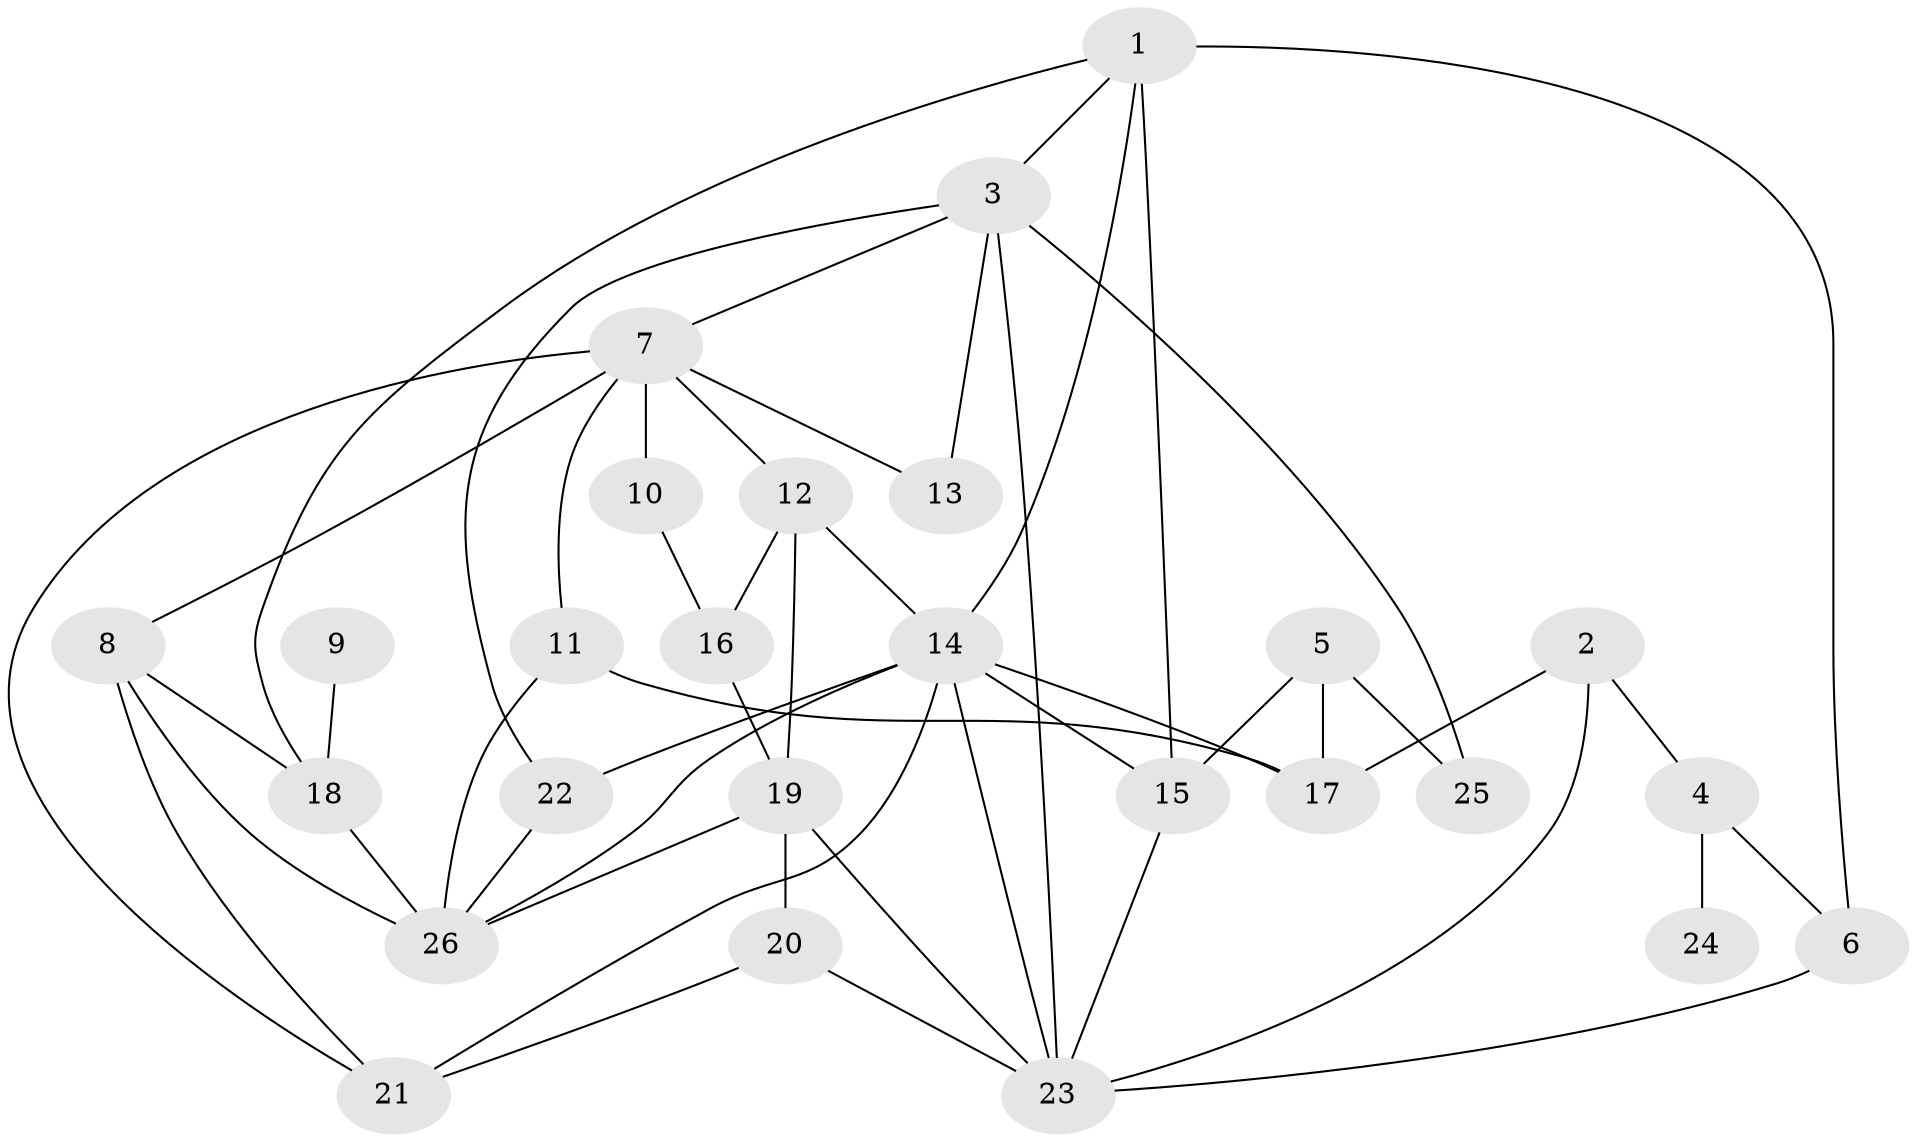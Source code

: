 // original degree distribution, {8: 0.015625, 5: 0.109375, 3: 0.28125, 4: 0.15625, 6: 0.015625, 1: 0.234375, 2: 0.1875}
// Generated by graph-tools (version 1.1) at 2025/36/03/04/25 23:36:13]
// undirected, 26 vertices, 50 edges
graph export_dot {
  node [color=gray90,style=filled];
  1;
  2;
  3;
  4;
  5;
  6;
  7;
  8;
  9;
  10;
  11;
  12;
  13;
  14;
  15;
  16;
  17;
  18;
  19;
  20;
  21;
  22;
  23;
  24;
  25;
  26;
  1 -- 3 [weight=1.0];
  1 -- 6 [weight=1.0];
  1 -- 14 [weight=1.0];
  1 -- 15 [weight=1.0];
  1 -- 18 [weight=1.0];
  2 -- 4 [weight=1.0];
  2 -- 17 [weight=1.0];
  2 -- 23 [weight=1.0];
  3 -- 7 [weight=1.0];
  3 -- 13 [weight=1.0];
  3 -- 22 [weight=1.0];
  3 -- 23 [weight=1.0];
  3 -- 25 [weight=1.0];
  4 -- 6 [weight=1.0];
  4 -- 24 [weight=1.0];
  5 -- 15 [weight=1.0];
  5 -- 17 [weight=1.0];
  5 -- 25 [weight=1.0];
  6 -- 23 [weight=1.0];
  7 -- 8 [weight=1.0];
  7 -- 10 [weight=1.0];
  7 -- 11 [weight=1.0];
  7 -- 12 [weight=1.0];
  7 -- 13 [weight=1.0];
  7 -- 21 [weight=1.0];
  8 -- 18 [weight=1.0];
  8 -- 21 [weight=1.0];
  8 -- 26 [weight=1.0];
  9 -- 18 [weight=1.0];
  10 -- 16 [weight=1.0];
  11 -- 17 [weight=1.0];
  11 -- 26 [weight=2.0];
  12 -- 14 [weight=1.0];
  12 -- 16 [weight=1.0];
  12 -- 19 [weight=2.0];
  14 -- 15 [weight=1.0];
  14 -- 17 [weight=1.0];
  14 -- 21 [weight=1.0];
  14 -- 22 [weight=1.0];
  14 -- 23 [weight=1.0];
  14 -- 26 [weight=1.0];
  15 -- 23 [weight=1.0];
  16 -- 19 [weight=1.0];
  18 -- 26 [weight=1.0];
  19 -- 20 [weight=1.0];
  19 -- 23 [weight=1.0];
  19 -- 26 [weight=1.0];
  20 -- 21 [weight=1.0];
  20 -- 23 [weight=1.0];
  22 -- 26 [weight=1.0];
}
